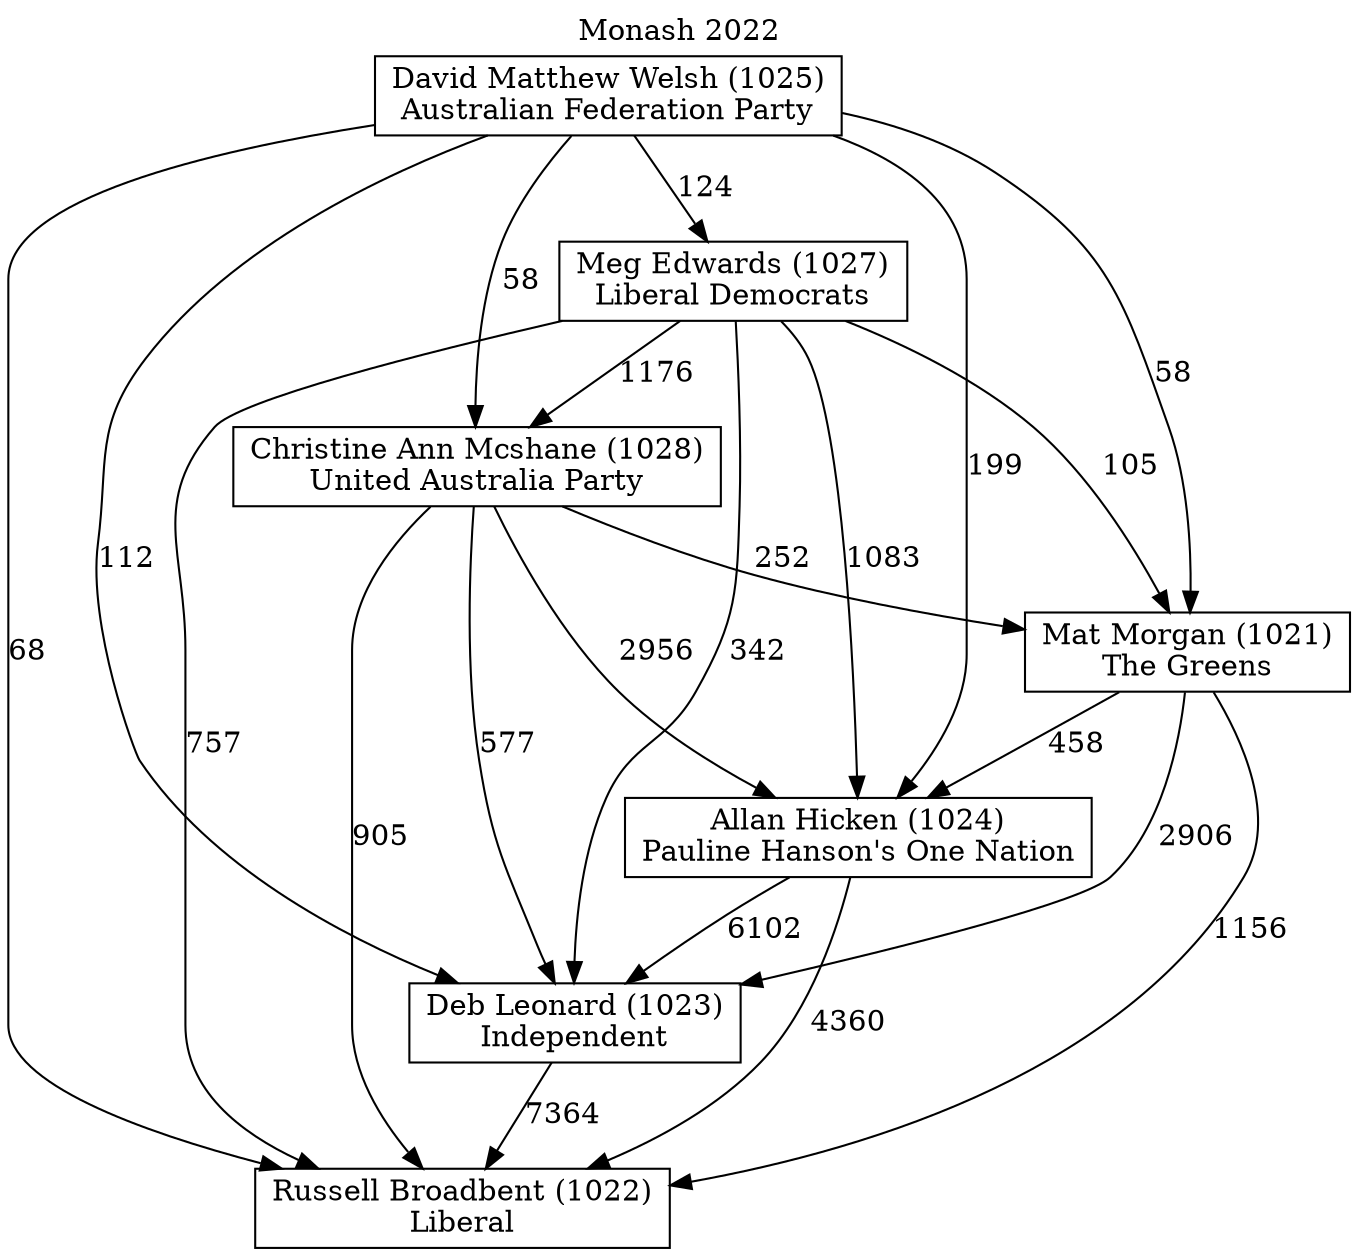 // House preference flow
digraph "Russell Broadbent (1022)_Monash_2022" {
	graph [label="Monash 2022" labelloc=t mclimit=10]
	node [shape=box]
	"Russell Broadbent (1022)" [label="Russell Broadbent (1022)
Liberal"]
	"Deb Leonard (1023)" [label="Deb Leonard (1023)
Independent"]
	"Allan Hicken (1024)" [label="Allan Hicken (1024)
Pauline Hanson's One Nation"]
	"Mat Morgan (1021)" [label="Mat Morgan (1021)
The Greens"]
	"Christine Ann Mcshane (1028)" [label="Christine Ann Mcshane (1028)
United Australia Party"]
	"Meg Edwards (1027)" [label="Meg Edwards (1027)
Liberal Democrats"]
	"David Matthew Welsh (1025)" [label="David Matthew Welsh (1025)
Australian Federation Party"]
	"Deb Leonard (1023)" -> "Russell Broadbent (1022)" [label=7364]
	"Allan Hicken (1024)" -> "Deb Leonard (1023)" [label=6102]
	"Mat Morgan (1021)" -> "Allan Hicken (1024)" [label=458]
	"Christine Ann Mcshane (1028)" -> "Mat Morgan (1021)" [label=252]
	"Meg Edwards (1027)" -> "Christine Ann Mcshane (1028)" [label=1176]
	"David Matthew Welsh (1025)" -> "Meg Edwards (1027)" [label=124]
	"Allan Hicken (1024)" -> "Russell Broadbent (1022)" [label=4360]
	"Mat Morgan (1021)" -> "Russell Broadbent (1022)" [label=1156]
	"Christine Ann Mcshane (1028)" -> "Russell Broadbent (1022)" [label=905]
	"Meg Edwards (1027)" -> "Russell Broadbent (1022)" [label=757]
	"David Matthew Welsh (1025)" -> "Russell Broadbent (1022)" [label=68]
	"David Matthew Welsh (1025)" -> "Christine Ann Mcshane (1028)" [label=58]
	"Meg Edwards (1027)" -> "Mat Morgan (1021)" [label=105]
	"David Matthew Welsh (1025)" -> "Mat Morgan (1021)" [label=58]
	"Christine Ann Mcshane (1028)" -> "Allan Hicken (1024)" [label=2956]
	"Meg Edwards (1027)" -> "Allan Hicken (1024)" [label=1083]
	"David Matthew Welsh (1025)" -> "Allan Hicken (1024)" [label=199]
	"Mat Morgan (1021)" -> "Deb Leonard (1023)" [label=2906]
	"Christine Ann Mcshane (1028)" -> "Deb Leonard (1023)" [label=577]
	"Meg Edwards (1027)" -> "Deb Leonard (1023)" [label=342]
	"David Matthew Welsh (1025)" -> "Deb Leonard (1023)" [label=112]
}
